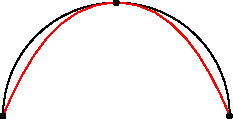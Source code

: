 size(0,0);

pair A=0, B=(2cm,2cm), C=(4cm,0);

draw(A..B..C);
draw(A{curl 0}..B..{curl 0}C,red);
dot(A--B--C);

